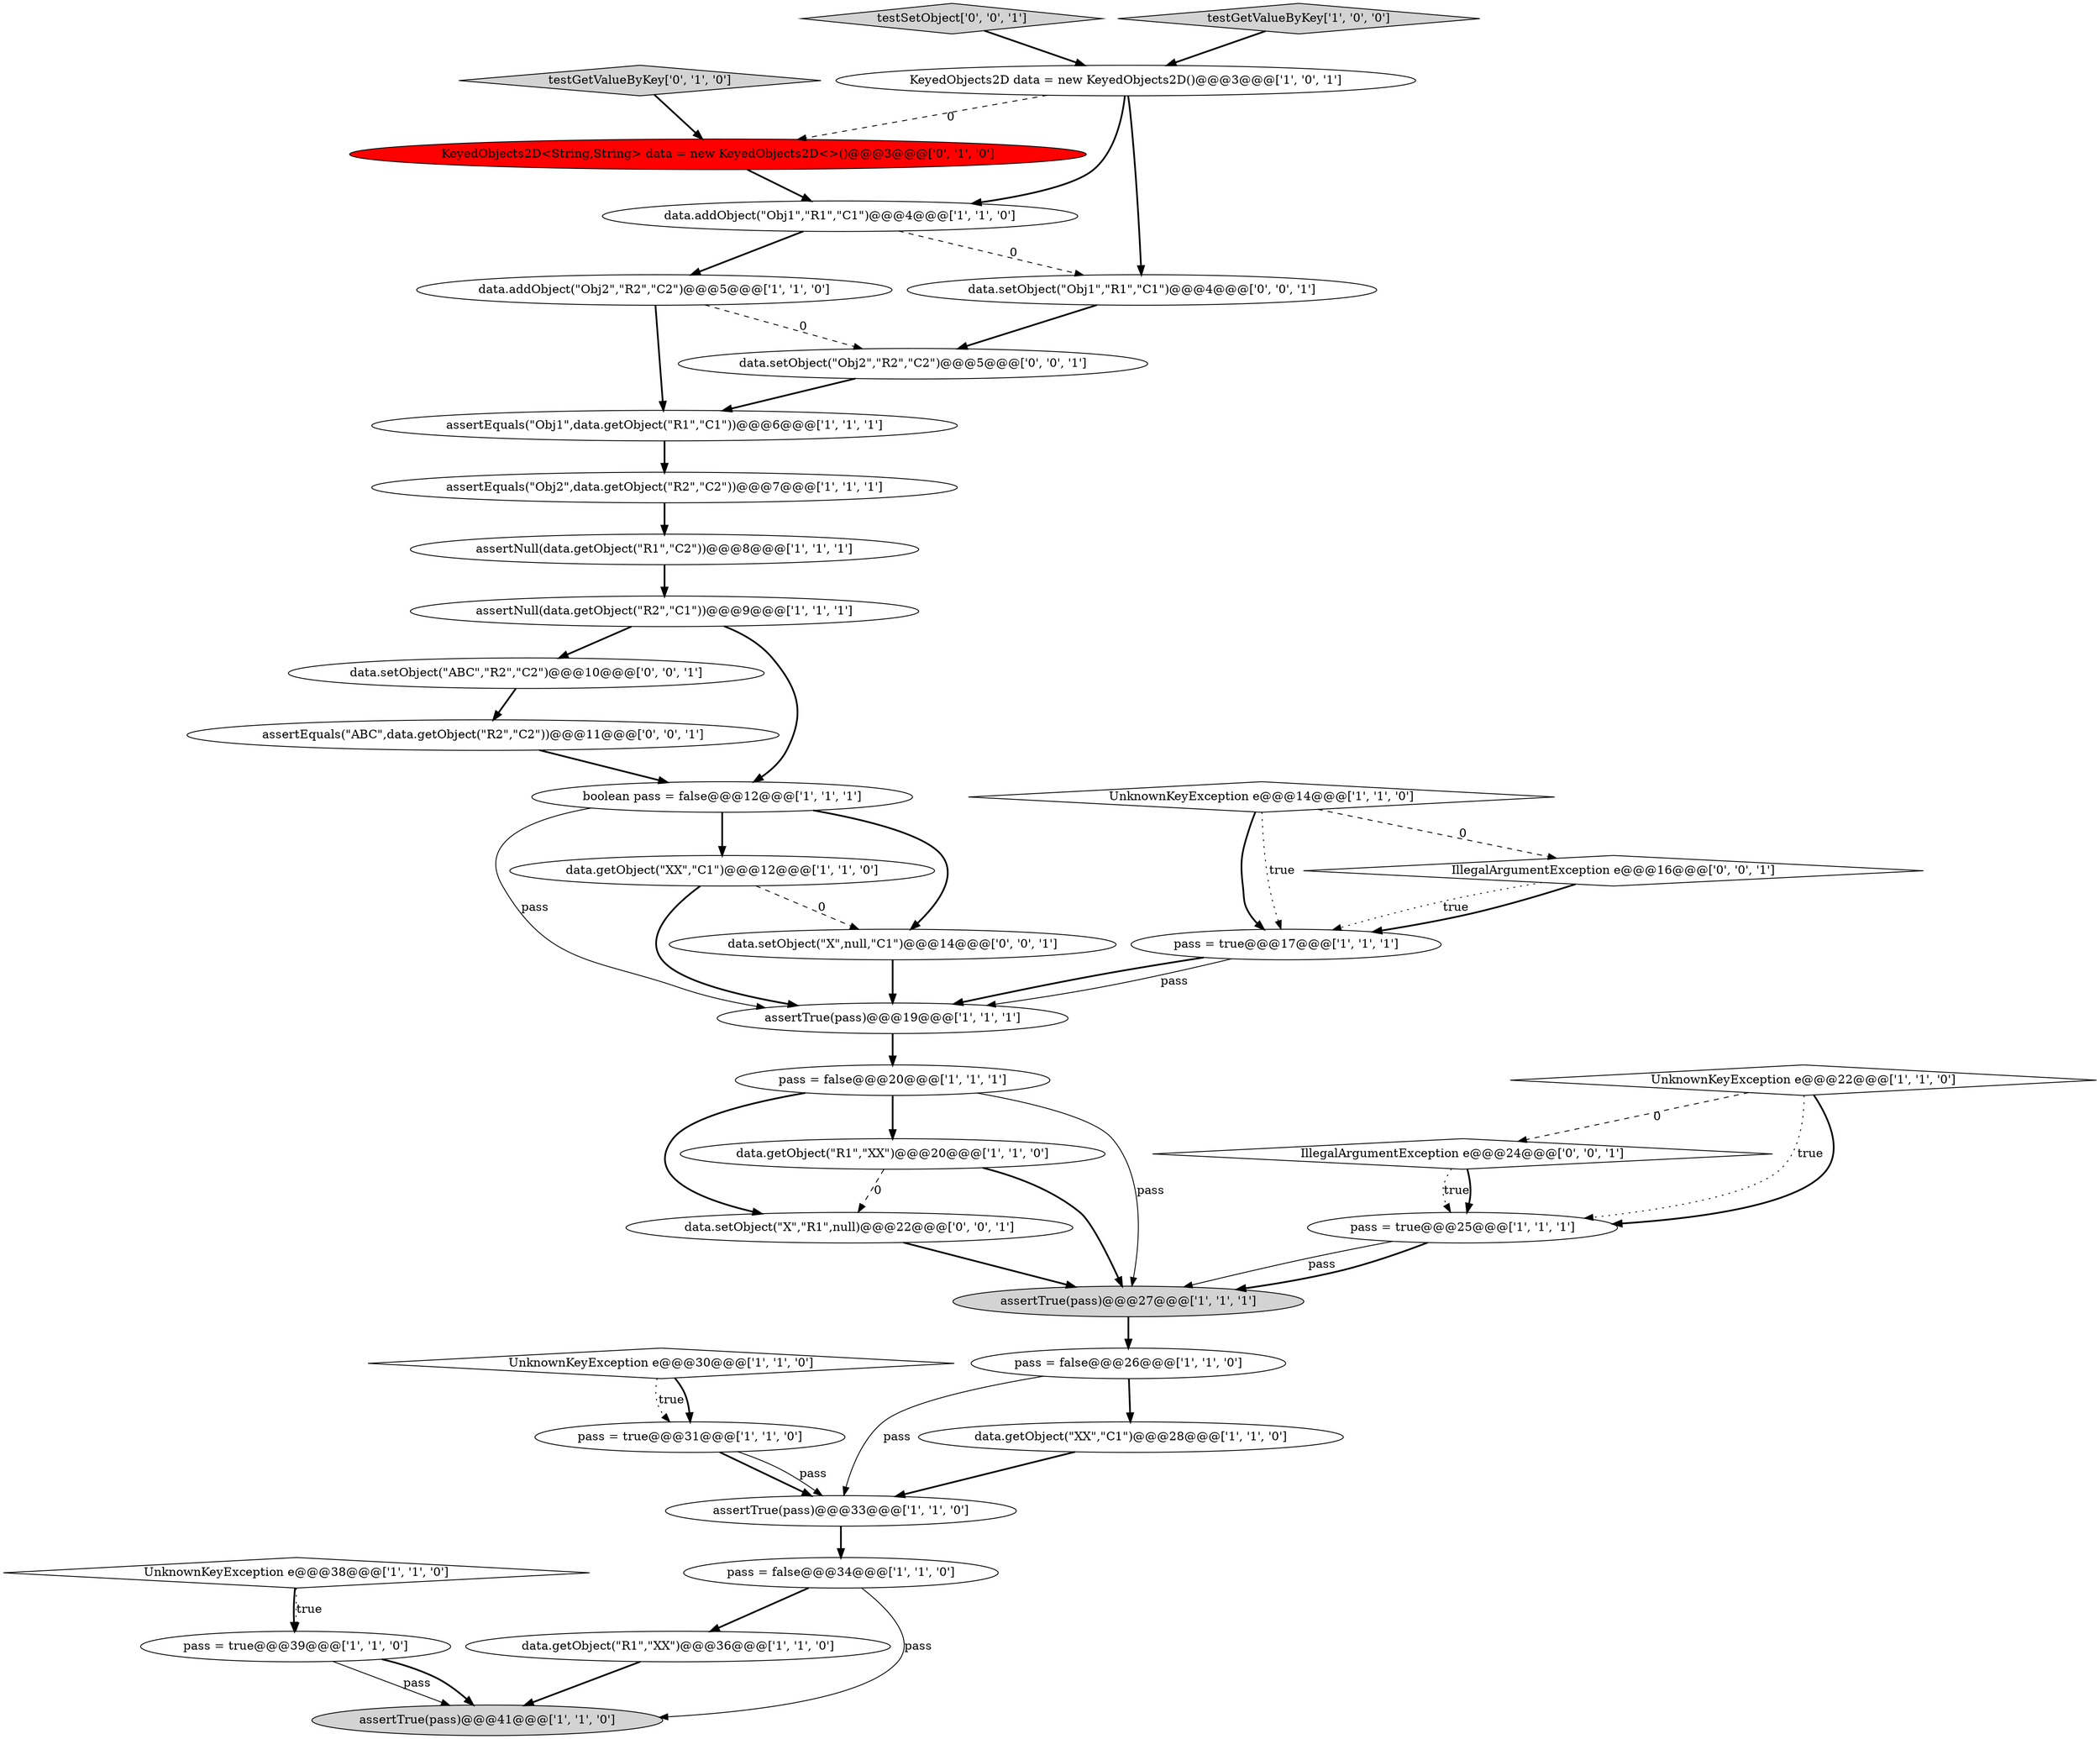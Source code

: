 digraph {
16 [style = filled, label = "data.getObject(\"R1\",\"XX\")@@@20@@@['1', '1', '0']", fillcolor = white, shape = ellipse image = "AAA0AAABBB1BBB"];
30 [style = filled, label = "data.setObject(\"X\",\"R1\",null)@@@22@@@['0', '0', '1']", fillcolor = white, shape = ellipse image = "AAA0AAABBB3BBB"];
6 [style = filled, label = "assertNull(data.getObject(\"R2\",\"C1\"))@@@9@@@['1', '1', '1']", fillcolor = white, shape = ellipse image = "AAA0AAABBB1BBB"];
34 [style = filled, label = "testSetObject['0', '0', '1']", fillcolor = lightgray, shape = diamond image = "AAA0AAABBB3BBB"];
22 [style = filled, label = "UnknownKeyException e@@@22@@@['1', '1', '0']", fillcolor = white, shape = diamond image = "AAA0AAABBB1BBB"];
8 [style = filled, label = "pass = true@@@31@@@['1', '1', '0']", fillcolor = white, shape = ellipse image = "AAA0AAABBB1BBB"];
37 [style = filled, label = "IllegalArgumentException e@@@24@@@['0', '0', '1']", fillcolor = white, shape = diamond image = "AAA0AAABBB3BBB"];
27 [style = filled, label = "UnknownKeyException e@@@30@@@['1', '1', '0']", fillcolor = white, shape = diamond image = "AAA0AAABBB1BBB"];
7 [style = filled, label = "KeyedObjects2D data = new KeyedObjects2D()@@@3@@@['1', '0', '1']", fillcolor = white, shape = ellipse image = "AAA0AAABBB1BBB"];
36 [style = filled, label = "data.setObject(\"ABC\",\"R2\",\"C2\")@@@10@@@['0', '0', '1']", fillcolor = white, shape = ellipse image = "AAA0AAABBB3BBB"];
1 [style = filled, label = "UnknownKeyException e@@@38@@@['1', '1', '0']", fillcolor = white, shape = diamond image = "AAA0AAABBB1BBB"];
13 [style = filled, label = "boolean pass = false@@@12@@@['1', '1', '1']", fillcolor = white, shape = ellipse image = "AAA0AAABBB1BBB"];
14 [style = filled, label = "pass = false@@@20@@@['1', '1', '1']", fillcolor = white, shape = ellipse image = "AAA0AAABBB1BBB"];
2 [style = filled, label = "data.addObject(\"Obj2\",\"R2\",\"C2\")@@@5@@@['1', '1', '0']", fillcolor = white, shape = ellipse image = "AAA0AAABBB1BBB"];
15 [style = filled, label = "assertTrue(pass)@@@19@@@['1', '1', '1']", fillcolor = white, shape = ellipse image = "AAA0AAABBB1BBB"];
17 [style = filled, label = "assertEquals(\"Obj1\",data.getObject(\"R1\",\"C1\"))@@@6@@@['1', '1', '1']", fillcolor = white, shape = ellipse image = "AAA0AAABBB1BBB"];
21 [style = filled, label = "data.getObject(\"R1\",\"XX\")@@@36@@@['1', '1', '0']", fillcolor = white, shape = ellipse image = "AAA0AAABBB1BBB"];
25 [style = filled, label = "pass = true@@@17@@@['1', '1', '1']", fillcolor = white, shape = ellipse image = "AAA0AAABBB1BBB"];
9 [style = filled, label = "data.addObject(\"Obj1\",\"R1\",\"C1\")@@@4@@@['1', '1', '0']", fillcolor = white, shape = ellipse image = "AAA0AAABBB1BBB"];
24 [style = filled, label = "assertTrue(pass)@@@41@@@['1', '1', '0']", fillcolor = lightgray, shape = ellipse image = "AAA0AAABBB1BBB"];
20 [style = filled, label = "pass = true@@@39@@@['1', '1', '0']", fillcolor = white, shape = ellipse image = "AAA0AAABBB1BBB"];
10 [style = filled, label = "pass = true@@@25@@@['1', '1', '1']", fillcolor = white, shape = ellipse image = "AAA0AAABBB1BBB"];
4 [style = filled, label = "testGetValueByKey['1', '0', '0']", fillcolor = lightgray, shape = diamond image = "AAA0AAABBB1BBB"];
3 [style = filled, label = "assertEquals(\"Obj2\",data.getObject(\"R2\",\"C2\"))@@@7@@@['1', '1', '1']", fillcolor = white, shape = ellipse image = "AAA0AAABBB1BBB"];
33 [style = filled, label = "data.setObject(\"Obj2\",\"R2\",\"C2\")@@@5@@@['0', '0', '1']", fillcolor = white, shape = ellipse image = "AAA0AAABBB3BBB"];
12 [style = filled, label = "pass = false@@@34@@@['1', '1', '0']", fillcolor = white, shape = ellipse image = "AAA0AAABBB1BBB"];
38 [style = filled, label = "assertEquals(\"ABC\",data.getObject(\"R2\",\"C2\"))@@@11@@@['0', '0', '1']", fillcolor = white, shape = ellipse image = "AAA0AAABBB3BBB"];
32 [style = filled, label = "IllegalArgumentException e@@@16@@@['0', '0', '1']", fillcolor = white, shape = diamond image = "AAA0AAABBB3BBB"];
5 [style = filled, label = "assertNull(data.getObject(\"R1\",\"C2\"))@@@8@@@['1', '1', '1']", fillcolor = white, shape = ellipse image = "AAA0AAABBB1BBB"];
26 [style = filled, label = "assertTrue(pass)@@@27@@@['1', '1', '1']", fillcolor = lightgray, shape = ellipse image = "AAA0AAABBB1BBB"];
18 [style = filled, label = "pass = false@@@26@@@['1', '1', '0']", fillcolor = white, shape = ellipse image = "AAA0AAABBB1BBB"];
19 [style = filled, label = "assertTrue(pass)@@@33@@@['1', '1', '0']", fillcolor = white, shape = ellipse image = "AAA0AAABBB1BBB"];
23 [style = filled, label = "UnknownKeyException e@@@14@@@['1', '1', '0']", fillcolor = white, shape = diamond image = "AAA0AAABBB1BBB"];
0 [style = filled, label = "data.getObject(\"XX\",\"C1\")@@@12@@@['1', '1', '0']", fillcolor = white, shape = ellipse image = "AAA0AAABBB1BBB"];
11 [style = filled, label = "data.getObject(\"XX\",\"C1\")@@@28@@@['1', '1', '0']", fillcolor = white, shape = ellipse image = "AAA0AAABBB1BBB"];
31 [style = filled, label = "data.setObject(\"X\",null,\"C1\")@@@14@@@['0', '0', '1']", fillcolor = white, shape = ellipse image = "AAA0AAABBB3BBB"];
29 [style = filled, label = "testGetValueByKey['0', '1', '0']", fillcolor = lightgray, shape = diamond image = "AAA0AAABBB2BBB"];
35 [style = filled, label = "data.setObject(\"Obj1\",\"R1\",\"C1\")@@@4@@@['0', '0', '1']", fillcolor = white, shape = ellipse image = "AAA0AAABBB3BBB"];
28 [style = filled, label = "KeyedObjects2D<String,String> data = new KeyedObjects2D<>()@@@3@@@['0', '1', '0']", fillcolor = red, shape = ellipse image = "AAA1AAABBB2BBB"];
2->17 [style = bold, label=""];
14->16 [style = bold, label=""];
37->10 [style = dotted, label="true"];
23->25 [style = bold, label=""];
22->10 [style = dotted, label="true"];
14->30 [style = bold, label=""];
13->15 [style = solid, label="pass"];
15->14 [style = bold, label=""];
25->15 [style = solid, label="pass"];
19->12 [style = bold, label=""];
9->2 [style = bold, label=""];
37->10 [style = bold, label=""];
12->21 [style = bold, label=""];
8->19 [style = bold, label=""];
33->17 [style = bold, label=""];
18->11 [style = bold, label=""];
30->26 [style = bold, label=""];
35->33 [style = bold, label=""];
16->26 [style = bold, label=""];
7->35 [style = bold, label=""];
1->20 [style = bold, label=""];
28->9 [style = bold, label=""];
34->7 [style = bold, label=""];
10->26 [style = bold, label=""];
21->24 [style = bold, label=""];
27->8 [style = dotted, label="true"];
18->19 [style = solid, label="pass"];
11->19 [style = bold, label=""];
31->15 [style = bold, label=""];
6->36 [style = bold, label=""];
8->19 [style = solid, label="pass"];
0->15 [style = bold, label=""];
4->7 [style = bold, label=""];
9->35 [style = dashed, label="0"];
23->32 [style = dashed, label="0"];
29->28 [style = bold, label=""];
7->9 [style = bold, label=""];
14->26 [style = solid, label="pass"];
3->5 [style = bold, label=""];
32->25 [style = dotted, label="true"];
22->37 [style = dashed, label="0"];
5->6 [style = bold, label=""];
16->30 [style = dashed, label="0"];
7->28 [style = dashed, label="0"];
6->13 [style = bold, label=""];
32->25 [style = bold, label=""];
0->31 [style = dashed, label="0"];
22->10 [style = bold, label=""];
17->3 [style = bold, label=""];
25->15 [style = bold, label=""];
20->24 [style = solid, label="pass"];
2->33 [style = dashed, label="0"];
12->24 [style = solid, label="pass"];
36->38 [style = bold, label=""];
13->31 [style = bold, label=""];
20->24 [style = bold, label=""];
38->13 [style = bold, label=""];
10->26 [style = solid, label="pass"];
27->8 [style = bold, label=""];
23->25 [style = dotted, label="true"];
1->20 [style = dotted, label="true"];
13->0 [style = bold, label=""];
26->18 [style = bold, label=""];
}
